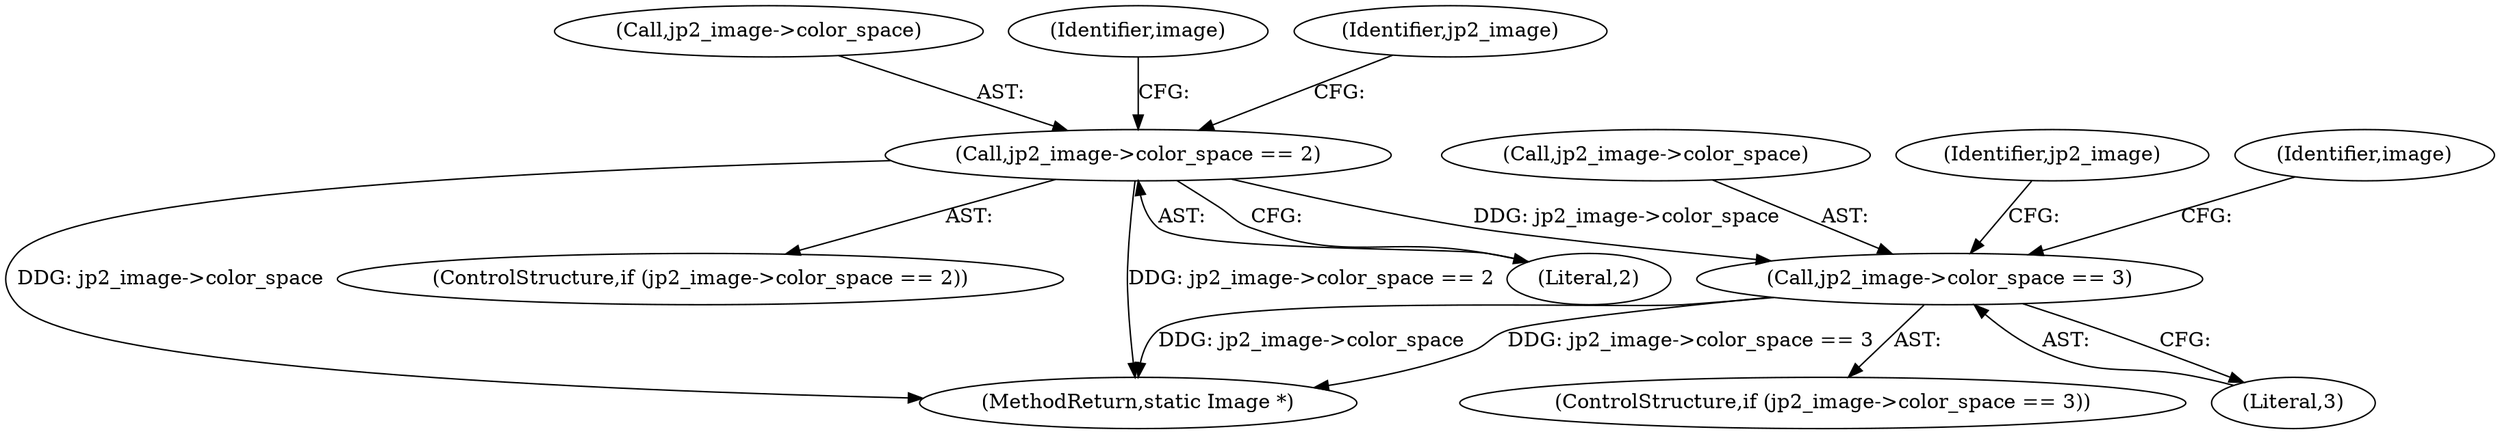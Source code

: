 digraph "0_ImageMagick_b0c5222ce31e8f941fa02ff9c7a040fb2db30dbc@pointer" {
"1000696" [label="(Call,jp2_image->color_space == 3)"];
"1000674" [label="(Call,jp2_image->color_space == 2)"];
"1001022" [label="(MethodReturn,static Image *)"];
"1000674" [label="(Call,jp2_image->color_space == 2)"];
"1000702" [label="(Identifier,image)"];
"1000700" [label="(Literal,3)"];
"1000697" [label="(Call,jp2_image->color_space)"];
"1000675" [label="(Call,jp2_image->color_space)"];
"1000707" [label="(Identifier,jp2_image)"];
"1000681" [label="(Identifier,image)"];
"1000678" [label="(Literal,2)"];
"1000673" [label="(ControlStructure,if (jp2_image->color_space == 2))"];
"1000696" [label="(Call,jp2_image->color_space == 3)"];
"1000698" [label="(Identifier,jp2_image)"];
"1000695" [label="(ControlStructure,if (jp2_image->color_space == 3))"];
"1000696" -> "1000695"  [label="AST: "];
"1000696" -> "1000700"  [label="CFG: "];
"1000697" -> "1000696"  [label="AST: "];
"1000700" -> "1000696"  [label="AST: "];
"1000702" -> "1000696"  [label="CFG: "];
"1000707" -> "1000696"  [label="CFG: "];
"1000696" -> "1001022"  [label="DDG: jp2_image->color_space == 3"];
"1000696" -> "1001022"  [label="DDG: jp2_image->color_space"];
"1000674" -> "1000696"  [label="DDG: jp2_image->color_space"];
"1000674" -> "1000673"  [label="AST: "];
"1000674" -> "1000678"  [label="CFG: "];
"1000675" -> "1000674"  [label="AST: "];
"1000678" -> "1000674"  [label="AST: "];
"1000681" -> "1000674"  [label="CFG: "];
"1000698" -> "1000674"  [label="CFG: "];
"1000674" -> "1001022"  [label="DDG: jp2_image->color_space"];
"1000674" -> "1001022"  [label="DDG: jp2_image->color_space == 2"];
}
